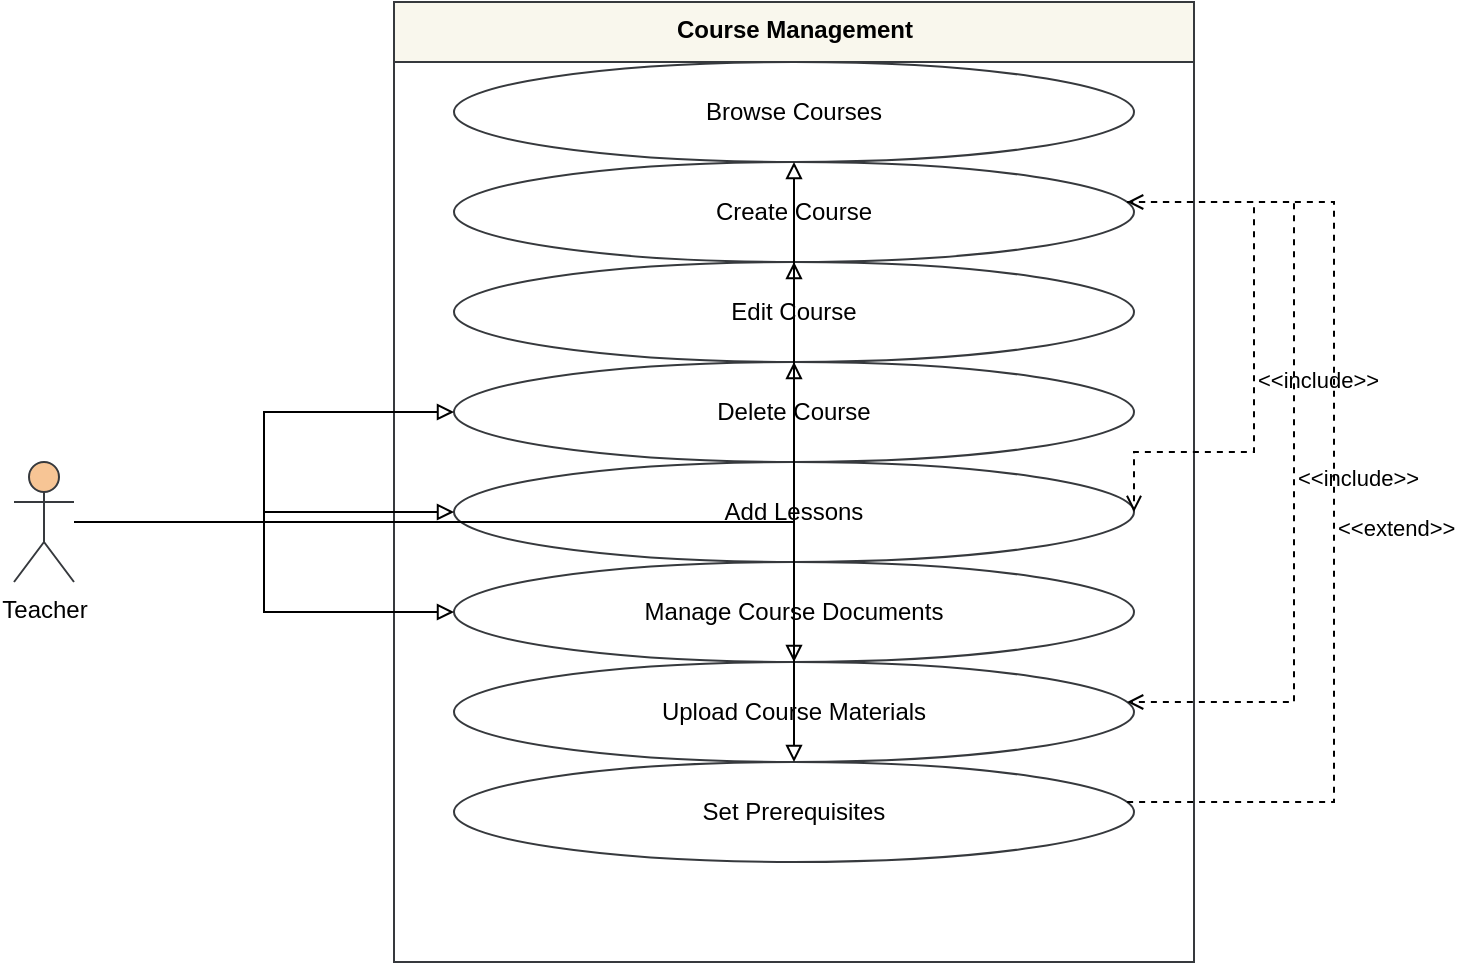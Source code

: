 <mxGraphModel dx="1434" dy="794" grid="1" gridSize="10" guides="1" tooltips="1" connect="1" arrows="1" fold="1" page="1" pageScale="1" pageWidth="827" pageHeight="1169" math="0" shadow="0">
  <root>
    <mxCell id="0" />
    <mxCell id="1" parent="0" />
    <mxCell id="2" value="Teacher" style="shape=umlActor;verticalLabelPosition=bottom;verticalAlign=top;html=1;outlineConnect=0;fillColor=#f7c595;strokeColor=#36393d;" vertex="1" parent="1">
      <mxGeometry x="100" y="310" width="30" height="60" as="geometry" />
    </mxCell>
    <mxCell id="3" value="Course Management" style="swimlane;fontStyle=1;align=center;verticalAlign=top;childLayout=stackLayout;horizontal=1;startSize=30;horizontalStack=0;resizeParent=1;resizeParentMax=0;resizeLast=0;collapsible=1;marginBottom=0;html=1;strokeColor=#36393d;fillColor=#f9f7ed;" vertex="1" parent="1">
      <mxGeometry x="290" y="80" width="400" height="480" as="geometry" />
    </mxCell>
    <mxCell id="4" value="Browse Courses" style="ellipse;whiteSpace=wrap;html=1;align=center;fillColor=#ffffff;strokeColor=#36393d;" vertex="1" parent="3">
      <mxGeometry x="30" y="30" width="340" height="50" as="geometry" />
    </mxCell>
    <mxCell id="5" value="Create Course" style="ellipse;whiteSpace=wrap;html=1;align=center;fillColor=#ffffff;strokeColor=#36393d;" vertex="1" parent="3">
      <mxGeometry x="30" y="80" width="340" height="50" as="geometry" />
    </mxCell>
    <mxCell id="6" value="Edit Course" style="ellipse;whiteSpace=wrap;html=1;align=center;fillColor=#ffffff;strokeColor=#36393d;" vertex="1" parent="3">
      <mxGeometry x="30" y="130" width="340" height="50" as="geometry" />
    </mxCell>
    <mxCell id="7" value="Delete Course" style="ellipse;whiteSpace=wrap;html=1;align=center;fillColor=#ffffff;strokeColor=#36393d;" vertex="1" parent="3">
      <mxGeometry x="30" y="180" width="340" height="50" as="geometry" />
    </mxCell>
    <mxCell id="8" value="Add Lessons" style="ellipse;whiteSpace=wrap;html=1;align=center;fillColor=#ffffff;strokeColor=#36393d;" vertex="1" parent="3">
      <mxGeometry x="30" y="230" width="340" height="50" as="geometry" />
    </mxCell>
    <mxCell id="9" value="Manage Course Documents" style="ellipse;whiteSpace=wrap;html=1;align=center;fillColor=#ffffff;strokeColor=#36393d;" vertex="1" parent="3">
      <mxGeometry x="30" y="280" width="340" height="50" as="geometry" />
    </mxCell>
    <mxCell id="10" value="Upload Course Materials" style="ellipse;whiteSpace=wrap;html=1;align=center;fillColor=#ffffff;strokeColor=#36393d;" vertex="1" parent="3">
      <mxGeometry x="30" y="330" width="340" height="50" as="geometry" />
    </mxCell>
    <mxCell id="11" value="Set Prerequisites" style="ellipse;whiteSpace=wrap;html=1;align=center;fillColor=#ffffff;strokeColor=#36393d;" vertex="1" parent="3">
      <mxGeometry x="30" y="380" width="340" height="50" as="geometry" />
    </mxCell>
    <mxCell id="12" value="" style="endArrow=block;endFill=0;html=1;edgeStyle=orthogonalEdgeStyle;align=left;verticalAlign=top;rounded=0;sourcePerimeterSpacing=0;targetPerimeterSpacing=0;" edge="1" parent="1" source="2" target="4">
      <mxGeometry relative="1" as="geometry" />
    </mxCell>
    <mxCell id="13" value="" style="endArrow=block;endFill=0;html=1;edgeStyle=orthogonalEdgeStyle;align=left;verticalAlign=top;rounded=0;sourcePerimeterSpacing=0;targetPerimeterSpacing=0;" edge="1" parent="1" source="2" target="5">
      <mxGeometry relative="1" as="geometry" />
    </mxCell>
    <mxCell id="14" value="" style="endArrow=block;endFill=0;html=1;edgeStyle=orthogonalEdgeStyle;align=left;verticalAlign=top;rounded=0;sourcePerimeterSpacing=0;targetPerimeterSpacing=0;" edge="1" parent="1" source="2" target="6">
      <mxGeometry relative="1" as="geometry" />
    </mxCell>
    <mxCell id="15" value="" style="endArrow=block;endFill=0;html=1;edgeStyle=orthogonalEdgeStyle;align=left;verticalAlign=top;rounded=0;sourcePerimeterSpacing=0;targetPerimeterSpacing=0;" edge="1" parent="1" source="2" target="7">
      <mxGeometry relative="1" as="geometry" />
    </mxCell>
    <mxCell id="16" value="" style="endArrow=block;endFill=0;html=1;edgeStyle=orthogonalEdgeStyle;align=left;verticalAlign=top;rounded=0;sourcePerimeterSpacing=0;targetPerimeterSpacing=0;" edge="1" parent="1" source="2" target="8">
      <mxGeometry relative="1" as="geometry" />
    </mxCell>
    <mxCell id="17" value="" style="endArrow=block;endFill=0;html=1;edgeStyle=orthogonalEdgeStyle;align=left;verticalAlign=top;rounded=0;sourcePerimeterSpacing=0;targetPerimeterSpacing=0;" edge="1" parent="1" source="2" target="9">
      <mxGeometry relative="1" as="geometry" />
    </mxCell>
    <mxCell id="18" value="" style="endArrow=block;endFill=0;html=1;edgeStyle=orthogonalEdgeStyle;align=left;verticalAlign=top;rounded=0;sourcePerimeterSpacing=0;targetPerimeterSpacing=0;" edge="1" parent="1" source="2" target="10">
      <mxGeometry relative="1" as="geometry" />
    </mxCell>
    <mxCell id="19" value="" style="endArrow=block;endFill=0;html=1;edgeStyle=orthogonalEdgeStyle;align=left;verticalAlign=top;rounded=0;sourcePerimeterSpacing=0;targetPerimeterSpacing=0;" edge="1" parent="1" source="2" target="11">
      <mxGeometry relative="1" as="geometry" />
    </mxCell>
    <mxCell id="20" value="&amp;lt;&amp;lt;include&amp;gt;&amp;gt;" style="edgeStyle=orthogonalEdgeStyle;html=1;align=left;verticalAlign=top;rounded=0;endArrow=open;endFill=0;dashed=1;entryX=1;entryY=0.5;entryDx=0;entryDy=0;" edge="1" parent="1" source="5" target="8">
      <mxGeometry relative="1" as="geometry">
        <mxPoint x="710" y="355" as="targetPoint" />
        <Array as="points">
          <mxPoint x="720" y="180" />
          <mxPoint x="720" y="305" />
        </Array>
      </mxGeometry>
    </mxCell>
    <mxCell id="21" value="&amp;lt;&amp;lt;include&amp;gt;&amp;gt;" style="edgeStyle=orthogonalEdgeStyle;html=1;align=left;verticalAlign=top;rounded=0;endArrow=open;endFill=0;dashed=1;" edge="1" parent="1" source="5" target="10">
      <mxGeometry relative="1" as="geometry">
        <mxPoint x="710" y="180" as="sourcePoint" />
        <mxPoint x="710" y="430" as="targetPoint" />
        <Array as="points">
          <mxPoint x="740" y="180" />
          <mxPoint x="740" y="430" />
        </Array>
      </mxGeometry>
    </mxCell>
    <mxCell id="22" value="&amp;lt;&amp;lt;extend&amp;gt;&amp;gt;" style="edgeStyle=orthogonalEdgeStyle;html=1;align=left;verticalAlign=top;rounded=0;endArrow=open;endFill=0;dashed=1;" edge="1" parent="1" source="11" target="5">
      <mxGeometry relative="1" as="geometry">
        <mxPoint x="710" y="480" as="sourcePoint" />
        <mxPoint x="710" y="180" as="targetPoint" />
        <Array as="points">
          <mxPoint x="760" y="480" />
          <mxPoint x="760" y="180" />
        </Array>
      </mxGeometry>
    </mxCell>
  </root>
</mxGraphModel> 